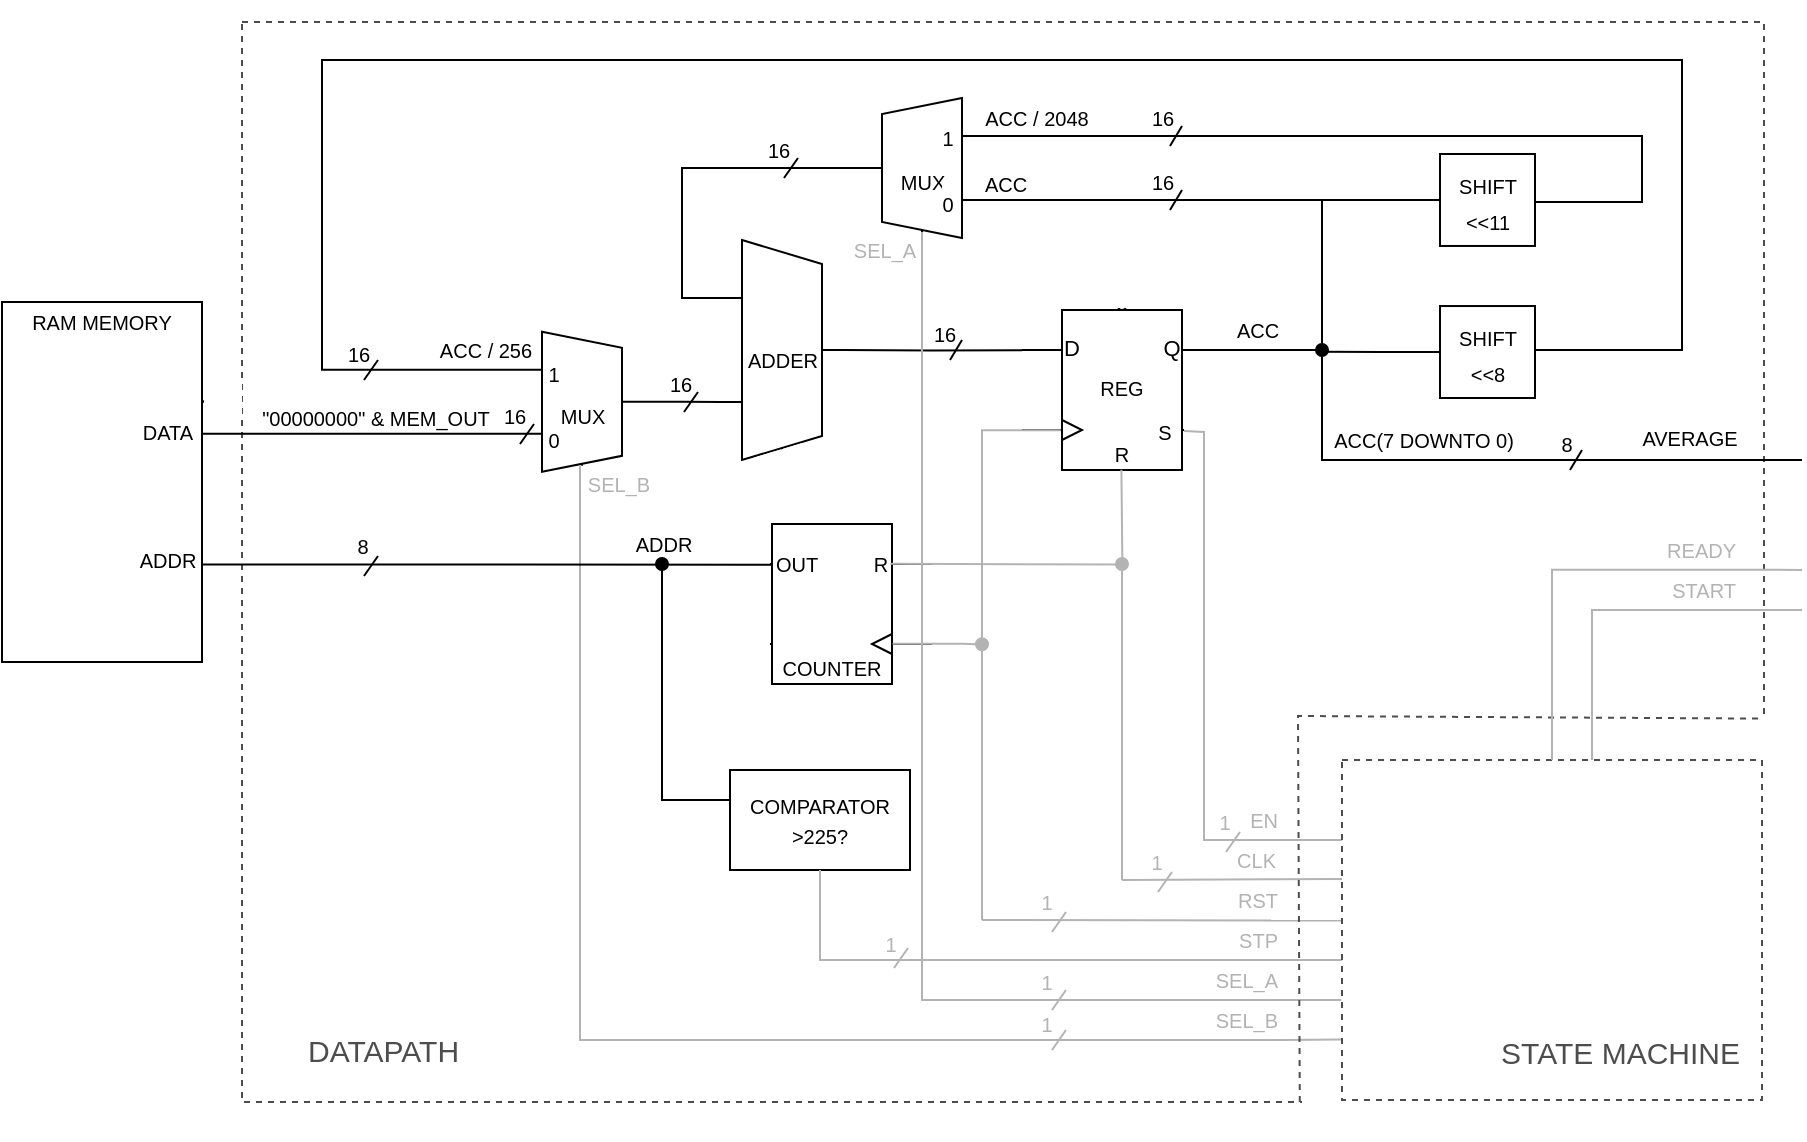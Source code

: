 <mxfile version="13.10.9" type="device"><diagram id="NLfngEtnPyh3Jw7heQSV" name="Page-1"><mxGraphModel dx="2557" dy="967" grid="1" gridSize="10" guides="1" tooltips="1" connect="1" arrows="1" fold="1" page="1" pageScale="1" pageWidth="827" pageHeight="1169" math="0" shadow="0"><root><mxCell id="0"/><mxCell id="1" parent="0"/><mxCell id="E_PQnGPnU9cGUFG53Xdq-123" value="" style="rounded=0;whiteSpace=wrap;html=1;shadow=0;glass=0;labelBackgroundColor=#ffffff;sketch=0;fontSize=15;fontColor=#4D4D4D;strokeColor=none;" parent="1" vertex="1"><mxGeometry x="-120" y="130" width="900" height="569.88" as="geometry"/></mxCell><mxCell id="abf1Kz3NCeuGIvlrsPX4-15" value="" style="rounded=0;whiteSpace=wrap;html=1;fontSize=10;dashed=1;fillColor=none;strokeColor=#4D4D4D;" parent="1" vertex="1"><mxGeometry y="141" width="761" height="540" as="geometry"/></mxCell><mxCell id="E_PQnGPnU9cGUFG53Xdq-285" value="" style="rounded=0;whiteSpace=wrap;html=1;shadow=0;glass=0;sketch=0;fontSize=15;fontColor=#4D4D4D;dashed=1;strokeColor=none;" parent="1" vertex="1"><mxGeometry x="530" y="490" width="240" height="200" as="geometry"/></mxCell><mxCell id="E_PQnGPnU9cGUFG53Xdq-242" value="" style="verticalLabelPosition=bottom;shadow=0;dashed=0;align=center;html=1;verticalAlign=top;shape=mxgraph.electrical.logic_gates.d_type_flip-flop;fillColor=#ffffff;fontSize=10;flipH=1;" parent="1" vertex="1"><mxGeometry x="245" y="392" width="100" height="80" as="geometry"/></mxCell><mxCell id="abf1Kz3NCeuGIvlrsPX4-34" style="edgeStyle=orthogonalEdgeStyle;rounded=0;orthogonalLoop=1;jettySize=auto;html=1;exitX=0;exitY=0.335;exitDx=0;exitDy=0;exitPerimeter=0;entryX=1;entryY=0.5;entryDx=0;entryDy=-5;entryPerimeter=0;endArrow=none;endFill=0;fontSize=10;" parent="1" source="abf1Kz3NCeuGIvlrsPX4-1" target="abf1Kz3NCeuGIvlrsPX4-2" edge="1"><mxGeometry relative="1" as="geometry"/></mxCell><mxCell id="E_PQnGPnU9cGUFG53Xdq-26" style="edgeStyle=orthogonalEdgeStyle;rounded=0;orthogonalLoop=1;jettySize=auto;html=1;exitX=0;exitY=0.5;exitDx=0;exitDy=0;startArrow=none;startFill=0;endArrow=oval;endFill=1;strokeColor=#000000;" parent="1" source="E_PQnGPnU9cGUFG53Xdq-190" edge="1"><mxGeometry relative="1" as="geometry"><mxPoint x="540" y="305" as="targetPoint"/><mxPoint x="590" y="304.92" as="sourcePoint"/><Array as="points"><mxPoint x="579" y="230"/><mxPoint x="540" y="230"/></Array></mxGeometry></mxCell><mxCell id="abf1Kz3NCeuGIvlrsPX4-12" value="" style="group" parent="1" vertex="1" connectable="0"><mxGeometry x="240" y="250" width="60" height="127.915" as="geometry"/></mxCell><mxCell id="abf1Kz3NCeuGIvlrsPX4-2" value="&lt;font style=&quot;font-size: 10px&quot;&gt;ADDER&lt;/font&gt;" style="shadow=0;dashed=0;align=center;html=1;strokeWidth=1;shape=mxgraph.electrical.abstract.mux2;" parent="abf1Kz3NCeuGIvlrsPX4-12" vertex="1"><mxGeometry width="60" height="120" as="geometry"/></mxCell><mxCell id="abf1Kz3NCeuGIvlrsPX4-3" value="" style="rounded=0;whiteSpace=wrap;html=1;strokeColor=none;rotation=343.2;" parent="abf1Kz3NCeuGIvlrsPX4-12" vertex="1"><mxGeometry x="18.46" y="104.69" width="25.27" height="20" as="geometry"/></mxCell><mxCell id="abf1Kz3NCeuGIvlrsPX4-8" value="" style="rounded=0;whiteSpace=wrap;html=1;strokeColor=none;" parent="abf1Kz3NCeuGIvlrsPX4-12" vertex="1"><mxGeometry x="11.46" y="77" width="11" height="10" as="geometry"/></mxCell><mxCell id="abf1Kz3NCeuGIvlrsPX4-9" value="" style="rounded=0;whiteSpace=wrap;html=1;strokeColor=none;fontSize=10;" parent="abf1Kz3NCeuGIvlrsPX4-12" vertex="1"><mxGeometry x="11.46" y="24" width="11" height="10" as="geometry"/></mxCell><mxCell id="abf1Kz3NCeuGIvlrsPX4-14" value="&quot;00000000&quot; &amp;amp; MEM_OUT" style="text;html=1;strokeColor=none;fillColor=none;align=center;verticalAlign=middle;whiteSpace=wrap;rounded=0;fontSize=10;" parent="1" vertex="1"><mxGeometry x="7" y="329" width="120" height="20" as="geometry"/></mxCell><mxCell id="abf1Kz3NCeuGIvlrsPX4-25" value="" style="group" parent="1" vertex="1" connectable="0"><mxGeometry x="-120" y="291" width="115" height="170" as="geometry"/></mxCell><mxCell id="abf1Kz3NCeuGIvlrsPX4-26" value="" style="verticalLabelPosition=bottom;shadow=0;dashed=0;align=center;html=1;verticalAlign=top;shape=mxgraph.electrical.logic_gates.rs_latch;fontSize=10;" parent="abf1Kz3NCeuGIvlrsPX4-25" vertex="1"><mxGeometry x="25" y="-1" width="90" height="163" as="geometry"/></mxCell><mxCell id="abf1Kz3NCeuGIvlrsPX4-27" value="" style="rounded=0;whiteSpace=wrap;html=1;fillColor=#ffffff;fontSize=10;" parent="abf1Kz3NCeuGIvlrsPX4-25" vertex="1"><mxGeometry y="-10" width="100" height="180" as="geometry"/></mxCell><mxCell id="abf1Kz3NCeuGIvlrsPX4-28" value="RAM MEMORY" style="text;html=1;strokeColor=none;fillColor=none;align=center;verticalAlign=middle;whiteSpace=wrap;rounded=0;fontSize=10;" parent="abf1Kz3NCeuGIvlrsPX4-25" vertex="1"><mxGeometry x="10" y="-10" width="80" height="20" as="geometry"/></mxCell><mxCell id="abf1Kz3NCeuGIvlrsPX4-29" value="DATA" style="text;html=1;strokeColor=none;fillColor=none;align=center;verticalAlign=middle;whiteSpace=wrap;rounded=0;fontSize=10;" parent="abf1Kz3NCeuGIvlrsPX4-25" vertex="1"><mxGeometry x="68" y="45" width="30" height="20" as="geometry"/></mxCell><mxCell id="abf1Kz3NCeuGIvlrsPX4-30" value="ADDR" style="text;html=1;strokeColor=none;fillColor=none;align=center;verticalAlign=middle;whiteSpace=wrap;rounded=0;fontSize=10;" parent="abf1Kz3NCeuGIvlrsPX4-25" vertex="1"><mxGeometry x="68" y="109" width="30" height="20" as="geometry"/></mxCell><mxCell id="abf1Kz3NCeuGIvlrsPX4-53" value="" style="group" parent="1" vertex="1" connectable="0"><mxGeometry x="390" y="273" width="101" height="101.92" as="geometry"/></mxCell><mxCell id="abf1Kz3NCeuGIvlrsPX4-1" value="" style="verticalLabelPosition=bottom;shadow=0;dashed=0;align=center;html=1;verticalAlign=top;shape=mxgraph.electrical.logic_gates.d_type_flip-flop_with_clear;" parent="abf1Kz3NCeuGIvlrsPX4-53" vertex="1"><mxGeometry y="2.0" width="100" height="90" as="geometry"/></mxCell><mxCell id="abf1Kz3NCeuGIvlrsPX4-49" value="" style="rounded=0;whiteSpace=wrap;html=1;fontSize=10;strokeColor=none;" parent="abf1Kz3NCeuGIvlrsPX4-53" vertex="1"><mxGeometry x="69" y="58" width="10" height="20" as="geometry"/></mxCell><mxCell id="abf1Kz3NCeuGIvlrsPX4-50" value="" style="rounded=0;whiteSpace=wrap;html=1;fontSize=10;strokeColor=none;" parent="abf1Kz3NCeuGIvlrsPX4-53" vertex="1"><mxGeometry x="81" y="67" width="20" height="11" as="geometry"/></mxCell><mxCell id="E_PQnGPnU9cGUFG53Xdq-23" value="R" style="text;html=1;strokeColor=none;fillColor=none;align=center;verticalAlign=middle;whiteSpace=wrap;rounded=0;fontSize=10;" parent="abf1Kz3NCeuGIvlrsPX4-53" vertex="1"><mxGeometry x="9.5" y="74" width="80" height="20" as="geometry"/></mxCell><mxCell id="E_PQnGPnU9cGUFG53Xdq-24" value="REG" style="text;html=1;strokeColor=none;fillColor=none;align=center;verticalAlign=middle;whiteSpace=wrap;rounded=0;fontSize=10;" parent="abf1Kz3NCeuGIvlrsPX4-53" vertex="1"><mxGeometry x="30" y="40.96" width="40" height="20" as="geometry"/></mxCell><mxCell id="E_PQnGPnU9cGUFG53Xdq-76" value="" style="rounded=0;whiteSpace=wrap;html=1;fontSize=10;strokeColor=none;" parent="abf1Kz3NCeuGIvlrsPX4-53" vertex="1"><mxGeometry x="40.5" width="20" height="11" as="geometry"/></mxCell><mxCell id="E_PQnGPnU9cGUFG53Xdq-110" value="S" style="text;html=1;strokeColor=none;fillColor=none;align=center;verticalAlign=middle;whiteSpace=wrap;rounded=0;fontSize=10;" parent="abf1Kz3NCeuGIvlrsPX4-53" vertex="1"><mxGeometry x="60.5" y="62.5" width="20.5" height="20" as="geometry"/></mxCell><mxCell id="E_PQnGPnU9cGUFG53Xdq-11" style="edgeStyle=orthogonalEdgeStyle;rounded=0;orthogonalLoop=1;jettySize=auto;html=1;exitX=0.194;exitY=0.779;exitDx=0;exitDy=0;exitPerimeter=0;endArrow=none;endFill=0;strokeColor=#B3B3B3;" parent="1" source="abf1Kz3NCeuGIvlrsPX4-1" edge="1"><mxGeometry relative="1" as="geometry"><mxPoint x="370" y="590" as="targetPoint"/><Array as="points"><mxPoint x="370" y="345"/></Array></mxGeometry></mxCell><mxCell id="E_PQnGPnU9cGUFG53Xdq-13" value="" style="endArrow=oval;html=1;endFill=1;rounded=0;strokeColor=#B3B3B3;" parent="1" edge="1"><mxGeometry width="50" height="50" relative="1" as="geometry"><mxPoint x="440" y="570" as="sourcePoint"/><mxPoint x="440" y="412" as="targetPoint"/><Array as="points"/></mxGeometry></mxCell><mxCell id="E_PQnGPnU9cGUFG53Xdq-14" value="ADDR" style="text;html=1;strokeColor=none;fillColor=none;align=center;verticalAlign=middle;whiteSpace=wrap;rounded=0;fontSize=10;" parent="1" vertex="1"><mxGeometry x="191" y="392" width="40" height="20" as="geometry"/></mxCell><mxCell id="E_PQnGPnU9cGUFG53Xdq-15" value="CLK" style="text;html=1;strokeColor=none;fillColor=none;align=right;verticalAlign=middle;whiteSpace=wrap;rounded=0;fontSize=10;fontColor=#B3B3B3;" parent="1" vertex="1"><mxGeometry x="479" y="550" width="40" height="20" as="geometry"/></mxCell><mxCell id="E_PQnGPnU9cGUFG53Xdq-16" value="RST" style="text;html=1;strokeColor=none;fillColor=none;align=right;verticalAlign=middle;whiteSpace=wrap;rounded=0;fontSize=10;fontColor=#B3B3B3;" parent="1" vertex="1"><mxGeometry x="480" y="570" width="40" height="20" as="geometry"/></mxCell><mxCell id="E_PQnGPnU9cGUFG53Xdq-20" style="edgeStyle=orthogonalEdgeStyle;rounded=0;orthogonalLoop=1;jettySize=auto;html=1;exitX=0.5;exitY=0;exitDx=0;exitDy=0;startArrow=none;startFill=0;endArrow=oval;endFill=1;strokeColor=#000000;" parent="1" source="E_PQnGPnU9cGUFG53Xdq-17" edge="1"><mxGeometry relative="1" as="geometry"><mxPoint x="210" y="412" as="targetPoint"/><Array as="points"><mxPoint x="285" y="515"/><mxPoint x="285" y="530"/><mxPoint x="210" y="530"/><mxPoint x="210" y="412"/></Array></mxGeometry></mxCell><mxCell id="E_PQnGPnU9cGUFG53Xdq-17" value="&lt;font style=&quot;font-size: 10px&quot;&gt;COMPARATOR&lt;br&gt;&amp;gt;225?&lt;br&gt;&lt;/font&gt;" style="rounded=0;whiteSpace=wrap;html=1;shadow=0;glass=0;sketch=0;" parent="1" vertex="1"><mxGeometry x="244" y="515" width="90" height="50" as="geometry"/></mxCell><mxCell id="E_PQnGPnU9cGUFG53Xdq-195" style="edgeStyle=orthogonalEdgeStyle;rounded=0;orthogonalLoop=1;jettySize=auto;html=1;exitX=0;exitY=1;exitDx=0;exitDy=0;entryX=0;entryY=0.6;entryDx=0;entryDy=3;entryPerimeter=0;startArrow=none;startFill=0;endArrow=none;endFill=0;strokeColor=#000000;fontSize=15;fontColor=#4D4D4D;" parent="1" source="E_PQnGPnU9cGUFG53Xdq-71" target="E_PQnGPnU9cGUFG53Xdq-193" edge="1"><mxGeometry relative="1" as="geometry"><Array as="points"><mxPoint x="540" y="305"/><mxPoint x="540" y="230"/></Array></mxGeometry></mxCell><mxCell id="E_PQnGPnU9cGUFG53Xdq-71" value="ACC" style="text;html=1;strokeColor=none;fillColor=none;align=center;verticalAlign=middle;whiteSpace=wrap;rounded=0;fontSize=10;" parent="1" vertex="1"><mxGeometry x="488" y="285" width="40" height="20" as="geometry"/></mxCell><mxCell id="E_PQnGPnU9cGUFG53Xdq-73" value="ACC / 2048" style="text;html=1;strokeColor=none;fillColor=none;align=center;verticalAlign=middle;whiteSpace=wrap;rounded=0;fontSize=10;" parent="1" vertex="1"><mxGeometry x="365" y="179" width="65" height="20" as="geometry"/></mxCell><mxCell id="E_PQnGPnU9cGUFG53Xdq-74" value="ACC / 256" style="text;html=1;strokeColor=none;fillColor=none;align=center;verticalAlign=middle;whiteSpace=wrap;rounded=0;fontSize=10;" parent="1" vertex="1"><mxGeometry x="97" y="295.01" width="50" height="20" as="geometry"/></mxCell><mxCell id="E_PQnGPnU9cGUFG53Xdq-81" value="&lt;div style=&quot;text-align: center&quot;&gt;DATAPATH&lt;br&gt;&lt;/div&gt;" style="text;html=1;strokeColor=none;fillColor=none;align=left;verticalAlign=middle;whiteSpace=wrap;rounded=0;fontSize=15;labelBackgroundColor=#ffffff;fontColor=#4D4D4D;" parent="1" vertex="1"><mxGeometry x="31" y="630" width="129" height="50" as="geometry"/></mxCell><mxCell id="E_PQnGPnU9cGUFG53Xdq-99" value="" style="endArrow=none;html=1;fontSize=15;fontColor=#B3B3B3;strokeColor=#B3B3B3;startArrow=none;startFill=0;entryX=0;entryY=0.35;entryDx=0;entryDy=0;entryPerimeter=0;" parent="1" edge="1"><mxGeometry width="50" height="50" relative="1" as="geometry"><mxPoint x="440" y="570" as="sourcePoint"/><mxPoint x="550" y="569.5" as="targetPoint"/></mxGeometry></mxCell><mxCell id="E_PQnGPnU9cGUFG53Xdq-100" value="" style="endArrow=none;html=1;fontSize=15;fontColor=#B3B3B3;strokeColor=#B3B3B3;startArrow=none;startFill=0;entryX=-0.001;entryY=0.472;entryDx=0;entryDy=0;entryPerimeter=0;" parent="1" edge="1"><mxGeometry width="50" height="50" relative="1" as="geometry"><mxPoint x="370" y="590" as="sourcePoint"/><mxPoint x="549.79" y="590.24" as="targetPoint"/></mxGeometry></mxCell><mxCell id="E_PQnGPnU9cGUFG53Xdq-108" value="" style="endArrow=none;html=1;strokeColor=#B3B3B3;fontSize=15;fontColor=#333333;entryX=0;entryY=0.5;entryDx=0;entryDy=0;rounded=0;" parent="1" target="abf1Kz3NCeuGIvlrsPX4-50" edge="1"><mxGeometry width="50" height="50" relative="1" as="geometry"><mxPoint x="550" y="550" as="sourcePoint"/><mxPoint x="620" y="410" as="targetPoint"/><Array as="points"><mxPoint x="481" y="550"/><mxPoint x="481" y="346"/></Array></mxGeometry></mxCell><mxCell id="E_PQnGPnU9cGUFG53Xdq-109" value="EN" style="text;html=1;strokeColor=none;fillColor=none;align=right;verticalAlign=middle;whiteSpace=wrap;rounded=0;fontSize=10;fontColor=#B3B3B3;" parent="1" vertex="1"><mxGeometry x="480" y="530" width="40" height="20" as="geometry"/></mxCell><mxCell id="E_PQnGPnU9cGUFG53Xdq-122" value="AVERAGE" style="text;html=1;strokeColor=none;fillColor=none;align=center;verticalAlign=middle;whiteSpace=wrap;rounded=0;fontSize=10;" parent="1" vertex="1"><mxGeometry x="699" y="339" width="50" height="20" as="geometry"/></mxCell><mxCell id="E_PQnGPnU9cGUFG53Xdq-144" style="edgeStyle=orthogonalEdgeStyle;rounded=0;orthogonalLoop=1;jettySize=auto;html=1;exitX=0.5;exitY=1;exitDx=0;exitDy=0;startArrow=none;startFill=0;endArrow=none;endFill=0;fontSize=15;fontColor=#4D4D4D;strokeColor=#B3B3B3;" parent="1" edge="1"><mxGeometry relative="1" as="geometry"><mxPoint x="289" y="565" as="sourcePoint"/><mxPoint x="549" y="610" as="targetPoint"/><Array as="points"><mxPoint x="289" y="610"/><mxPoint x="550" y="610"/></Array></mxGeometry></mxCell><mxCell id="E_PQnGPnU9cGUFG53Xdq-145" value="STP" style="text;html=1;strokeColor=none;fillColor=none;align=right;verticalAlign=middle;whiteSpace=wrap;rounded=0;fontSize=10;fontColor=#B3B3B3;" parent="1" vertex="1"><mxGeometry x="480" y="590" width="40" height="20" as="geometry"/></mxCell><mxCell id="E_PQnGPnU9cGUFG53Xdq-201" style="edgeStyle=orthogonalEdgeStyle;rounded=0;orthogonalLoop=1;jettySize=auto;html=1;exitX=1;exitY=0.5;exitDx=0;exitDy=0;entryX=0;entryY=0.2;entryDx=0;entryDy=3;entryPerimeter=0;startArrow=none;startFill=0;endArrow=none;endFill=0;strokeColor=#000000;fontSize=15;fontColor=#4D4D4D;" parent="1" source="E_PQnGPnU9cGUFG53Xdq-190" target="E_PQnGPnU9cGUFG53Xdq-193" edge="1"><mxGeometry relative="1" as="geometry"><Array as="points"><mxPoint x="700" y="231"/><mxPoint x="700" y="198"/></Array></mxGeometry></mxCell><mxCell id="E_PQnGPnU9cGUFG53Xdq-190" value="&lt;font style=&quot;font-size: 10px&quot; color=&quot;#000000&quot;&gt;SHIFT&lt;br&gt;&amp;lt;&amp;lt;11&lt;/font&gt;" style="rounded=0;whiteSpace=wrap;html=1;shadow=0;glass=0;labelBackgroundColor=#ffffff;sketch=0;fillColor=none;fontSize=15;fontColor=#4D4D4D;" parent="1" vertex="1"><mxGeometry x="599" y="207" width="47.5" height="45.98" as="geometry"/></mxCell><mxCell id="E_PQnGPnU9cGUFG53Xdq-203" style="edgeStyle=orthogonalEdgeStyle;rounded=0;orthogonalLoop=1;jettySize=auto;html=1;exitX=1;exitY=0.5;exitDx=0;exitDy=0;entryX=0;entryY=0.2;entryDx=0;entryDy=3;entryPerimeter=0;startArrow=none;startFill=0;endArrow=none;endFill=0;strokeColor=#000000;fontSize=15;fontColor=#4D4D4D;" parent="1" source="E_PQnGPnU9cGUFG53Xdq-191" target="E_PQnGPnU9cGUFG53Xdq-192" edge="1"><mxGeometry relative="1" as="geometry"><Array as="points"><mxPoint x="647" y="305"/><mxPoint x="720" y="305"/><mxPoint x="720" y="160"/><mxPoint x="40" y="160"/><mxPoint x="40" y="315"/></Array></mxGeometry></mxCell><mxCell id="E_PQnGPnU9cGUFG53Xdq-204" style="edgeStyle=orthogonalEdgeStyle;rounded=0;orthogonalLoop=1;jettySize=auto;html=1;exitX=0;exitY=0.5;exitDx=0;exitDy=0;startArrow=none;startFill=0;endArrow=none;endFill=0;strokeColor=#000000;fontSize=15;fontColor=#4D4D4D;" parent="1" source="E_PQnGPnU9cGUFG53Xdq-191" edge="1"><mxGeometry relative="1" as="geometry"><mxPoint x="540" y="305.905" as="targetPoint"/></mxGeometry></mxCell><mxCell id="E_PQnGPnU9cGUFG53Xdq-191" value="&lt;span style=&quot;color: rgb(0 , 0 , 0) ; font-size: 10px&quot;&gt;SHIFT&lt;/span&gt;&lt;br style=&quot;color: rgb(0 , 0 , 0) ; font-size: 10px&quot;&gt;&lt;span style=&quot;color: rgb(0 , 0 , 0) ; font-size: 10px&quot;&gt;&amp;lt;&amp;lt;8&lt;/span&gt;" style="rounded=0;whiteSpace=wrap;html=1;shadow=0;glass=0;labelBackgroundColor=#ffffff;sketch=0;fillColor=none;fontSize=15;fontColor=#4D4D4D;" parent="1" vertex="1"><mxGeometry x="599" y="283.02" width="47.5" height="45.98" as="geometry"/></mxCell><mxCell id="E_PQnGPnU9cGUFG53Xdq-196" style="edgeStyle=orthogonalEdgeStyle;rounded=0;orthogonalLoop=1;jettySize=auto;html=1;exitX=1;exitY=0.5;exitDx=0;exitDy=-5;exitPerimeter=0;entryX=0;entryY=0.65;entryDx=0;entryDy=3;entryPerimeter=0;startArrow=none;startFill=0;endArrow=none;endFill=0;strokeColor=#000000;fontSize=15;fontColor=#4D4D4D;" parent="1" source="E_PQnGPnU9cGUFG53Xdq-192" target="abf1Kz3NCeuGIvlrsPX4-2" edge="1"><mxGeometry relative="1" as="geometry"/></mxCell><mxCell id="E_PQnGPnU9cGUFG53Xdq-192" value="&lt;font color=&quot;#000000&quot; style=&quot;font-size: 10px&quot;&gt;MUX&lt;/font&gt;" style="shadow=0;dashed=0;align=center;html=1;strokeWidth=1;shape=mxgraph.electrical.abstract.mux2;glass=0;labelBackgroundColor=#ffffff;sketch=0;fontSize=15;fontColor=#4D4D4D;" parent="1" vertex="1"><mxGeometry x="140" y="295.92" width="60" height="80" as="geometry"/></mxCell><mxCell id="E_PQnGPnU9cGUFG53Xdq-194" style="edgeStyle=orthogonalEdgeStyle;rounded=0;orthogonalLoop=1;jettySize=auto;html=1;exitX=1;exitY=0.5;exitDx=0;exitDy=-5;exitPerimeter=0;entryX=0;entryY=0.217;entryDx=0;entryDy=3;entryPerimeter=0;startArrow=none;startFill=0;endArrow=none;endFill=0;strokeColor=#000000;fontSize=15;fontColor=#4D4D4D;" parent="1" source="E_PQnGPnU9cGUFG53Xdq-193" target="abf1Kz3NCeuGIvlrsPX4-2" edge="1"><mxGeometry relative="1" as="geometry"/></mxCell><mxCell id="E_PQnGPnU9cGUFG53Xdq-193" value="&lt;font color=&quot;#000000&quot; style=&quot;font-size: 10px&quot;&gt;MUX&lt;/font&gt;" style="shadow=0;dashed=0;align=center;html=1;strokeWidth=1;shape=mxgraph.electrical.abstract.mux2;glass=0;labelBackgroundColor=#ffffff;sketch=0;fontSize=15;fontColor=#4D4D4D;flipH=1;" parent="1" vertex="1"><mxGeometry x="310" y="179.0" width="60" height="80" as="geometry"/></mxCell><mxCell id="E_PQnGPnU9cGUFG53Xdq-197" style="edgeStyle=orthogonalEdgeStyle;rounded=0;orthogonalLoop=1;jettySize=auto;html=1;exitX=1;exitY=0.25;exitDx=0;exitDy=0;exitPerimeter=0;entryX=0;entryY=0.6;entryDx=0;entryDy=3;entryPerimeter=0;startArrow=none;startFill=0;endArrow=none;endFill=0;strokeColor=#000000;fontSize=15;fontColor=#4D4D4D;" parent="1" source="abf1Kz3NCeuGIvlrsPX4-26" target="E_PQnGPnU9cGUFG53Xdq-192" edge="1"><mxGeometry relative="1" as="geometry"><Array as="points"><mxPoint x="-20" y="331"/><mxPoint x="-20" y="347"/></Array></mxGeometry></mxCell><mxCell id="E_PQnGPnU9cGUFG53Xdq-198" value="" style="rounded=0;whiteSpace=wrap;html=1;shadow=0;glass=0;labelBackgroundColor=#ffffff;sketch=0;fontSize=15;fontColor=#4D4D4D;strokeColor=none;" parent="1" vertex="1"><mxGeometry x="-19" y="320" width="19" height="20" as="geometry"/></mxCell><mxCell id="E_PQnGPnU9cGUFG53Xdq-205" value="&lt;font style=&quot;font-size: 10px&quot; color=&quot;#000000&quot;&gt;1&lt;/font&gt;" style="rounded=0;whiteSpace=wrap;html=1;shadow=0;glass=0;labelBackgroundColor=#ffffff;sketch=0;fontSize=15;fontColor=#4D4D4D;strokeColor=none;" parent="1" vertex="1"><mxGeometry x="151" y="310" width="10" height="10" as="geometry"/></mxCell><mxCell id="E_PQnGPnU9cGUFG53Xdq-206" value="&lt;font style=&quot;font-size: 10px&quot; color=&quot;#000000&quot;&gt;0&lt;/font&gt;" style="rounded=0;whiteSpace=wrap;html=1;shadow=0;glass=0;labelBackgroundColor=#ffffff;sketch=0;fontSize=15;fontColor=#4D4D4D;strokeColor=none;" parent="1" vertex="1"><mxGeometry x="151" y="343" width="10" height="10" as="geometry"/></mxCell><mxCell id="E_PQnGPnU9cGUFG53Xdq-207" value="&lt;font style=&quot;font-size: 10px&quot; color=&quot;#000000&quot;&gt;1&lt;/font&gt;" style="rounded=0;whiteSpace=wrap;html=1;shadow=0;glass=0;labelBackgroundColor=#ffffff;sketch=0;fontSize=15;fontColor=#4D4D4D;strokeColor=none;" parent="1" vertex="1"><mxGeometry x="348" y="192" width="10" height="10" as="geometry"/></mxCell><mxCell id="E_PQnGPnU9cGUFG53Xdq-208" value="&lt;font style=&quot;font-size: 10px&quot; color=&quot;#000000&quot;&gt;0&lt;/font&gt;" style="rounded=0;whiteSpace=wrap;html=1;shadow=0;glass=0;labelBackgroundColor=#ffffff;sketch=0;fontSize=15;fontColor=#4D4D4D;strokeColor=none;" parent="1" vertex="1"><mxGeometry x="348" y="225" width="10" height="10" as="geometry"/></mxCell><mxCell id="E_PQnGPnU9cGUFG53Xdq-209" value="&lt;font style=&quot;font-size: 10px&quot;&gt;SEL_B&lt;/font&gt;" style="rounded=0;whiteSpace=wrap;html=1;shadow=0;glass=0;labelBackgroundColor=#ffffff;sketch=0;fontSize=15;strokeColor=none;fontColor=#B3B3B3;" parent="1" vertex="1"><mxGeometry x="169" y="362.84" width="39" height="14.08" as="geometry"/></mxCell><mxCell id="E_PQnGPnU9cGUFG53Xdq-210" value="&lt;font style=&quot;font-size: 10px&quot;&gt;SEL_A&lt;/font&gt;" style="rounded=0;whiteSpace=wrap;html=1;shadow=0;glass=0;labelBackgroundColor=#ffffff;sketch=0;fontSize=15;strokeColor=none;fontColor=#B3B3B3;" parent="1" vertex="1"><mxGeometry x="302" y="246.0" width="39" height="14.08" as="geometry"/></mxCell><mxCell id="E_PQnGPnU9cGUFG53Xdq-211" value="ACC" style="text;html=1;strokeColor=none;fillColor=none;align=center;verticalAlign=middle;whiteSpace=wrap;rounded=0;fontSize=10;" parent="1" vertex="1"><mxGeometry x="362" y="212" width="40" height="20" as="geometry"/></mxCell><mxCell id="E_PQnGPnU9cGUFG53Xdq-215" style="edgeStyle=orthogonalEdgeStyle;rounded=0;orthogonalLoop=1;jettySize=auto;html=1;exitX=0;exitY=0;exitDx=0;exitDy=0;startArrow=none;startFill=0;endArrow=none;endFill=0;fontSize=15;fontColor=#4D4D4D;strokeColor=#B3B3B3;entryX=-0.002;entryY=0.822;entryDx=0;entryDy=0;entryPerimeter=0;" parent="1" edge="1"><mxGeometry relative="1" as="geometry"><mxPoint x="549.58" y="649.74" as="targetPoint"/><mxPoint x="169" y="362.84" as="sourcePoint"/><Array as="points"><mxPoint x="169" y="650"/><mxPoint x="520" y="650"/></Array></mxGeometry></mxCell><mxCell id="E_PQnGPnU9cGUFG53Xdq-217" value="" style="endArrow=none;html=1;fontSize=15;fontColor=#B3B3B3;rounded=0;edgeStyle=orthogonalEdgeStyle;" parent="1" edge="1"><mxGeometry width="50" height="50" relative="1" as="geometry"><mxPoint x="540" y="300" as="sourcePoint"/><mxPoint x="780" y="360" as="targetPoint"/><Array as="points"><mxPoint x="540" y="360"/></Array></mxGeometry></mxCell><mxCell id="E_PQnGPnU9cGUFG53Xdq-218" value="" style="endArrow=none;html=1;strokeColor=#000000;fontSize=15;fontColor=#B3B3B3;" parent="1" edge="1"><mxGeometry width="50" height="50" relative="1" as="geometry"><mxPoint x="354" y="310" as="sourcePoint"/><mxPoint x="360" y="300" as="targetPoint"/></mxGeometry></mxCell><mxCell id="E_PQnGPnU9cGUFG53Xdq-219" value="" style="endArrow=none;html=1;strokeColor=#000000;fontSize=15;fontColor=#B3B3B3;" parent="1" edge="1"><mxGeometry width="50" height="50" relative="1" as="geometry"><mxPoint x="271" y="219" as="sourcePoint"/><mxPoint x="278" y="209" as="targetPoint"/></mxGeometry></mxCell><mxCell id="E_PQnGPnU9cGUFG53Xdq-220" value="" style="endArrow=none;html=1;strokeColor=#000000;fontSize=15;fontColor=#B3B3B3;" parent="1" edge="1"><mxGeometry width="50" height="50" relative="1" as="geometry"><mxPoint x="221" y="336" as="sourcePoint"/><mxPoint x="228" y="326" as="targetPoint"/></mxGeometry></mxCell><mxCell id="E_PQnGPnU9cGUFG53Xdq-222" value="" style="endArrow=none;html=1;strokeColor=#000000;fontSize=15;fontColor=#B3B3B3;" parent="1" edge="1"><mxGeometry width="50" height="50" relative="1" as="geometry"><mxPoint x="61" y="418" as="sourcePoint"/><mxPoint x="68" y="408" as="targetPoint"/></mxGeometry></mxCell><mxCell id="E_PQnGPnU9cGUFG53Xdq-223" value="" style="endArrow=none;html=1;strokeColor=#000000;fontSize=15;fontColor=#B3B3B3;" parent="1" edge="1"><mxGeometry width="50" height="50" relative="1" as="geometry"><mxPoint x="464" y="235" as="sourcePoint"/><mxPoint x="470" y="225" as="targetPoint"/></mxGeometry></mxCell><mxCell id="E_PQnGPnU9cGUFG53Xdq-224" value="" style="endArrow=none;html=1;strokeColor=#000000;fontSize=15;fontColor=#B3B3B3;" parent="1" edge="1"><mxGeometry width="50" height="50" relative="1" as="geometry"><mxPoint x="464" y="203" as="sourcePoint"/><mxPoint x="470" y="193" as="targetPoint"/></mxGeometry></mxCell><mxCell id="E_PQnGPnU9cGUFG53Xdq-225" value="" style="endArrow=none;html=1;strokeColor=#000000;fontSize=15;fontColor=#B3B3B3;" parent="1" edge="1"><mxGeometry width="50" height="50" relative="1" as="geometry"><mxPoint x="664" y="365" as="sourcePoint"/><mxPoint x="670" y="355" as="targetPoint"/></mxGeometry></mxCell><mxCell id="E_PQnGPnU9cGUFG53Xdq-226" value="" style="endArrow=none;html=1;strokeColor=#000000;fontSize=15;fontColor=#B3B3B3;" parent="1" edge="1"><mxGeometry width="50" height="50" relative="1" as="geometry"><mxPoint x="61" y="320" as="sourcePoint"/><mxPoint x="68" y="310" as="targetPoint"/></mxGeometry></mxCell><mxCell id="E_PQnGPnU9cGUFG53Xdq-228" value="" style="endArrow=none;html=1;fontSize=15;fontColor=#B3B3B3;strokeColor=#B3B3B3;" parent="1" edge="1"><mxGeometry width="50" height="50" relative="1" as="geometry"><mxPoint x="326" y="614" as="sourcePoint"/><mxPoint x="333" y="604" as="targetPoint"/></mxGeometry></mxCell><mxCell id="E_PQnGPnU9cGUFG53Xdq-230" value="" style="endArrow=none;html=1;fontSize=15;fontColor=#B3B3B3;strokeColor=#B3B3B3;" parent="1" edge="1"><mxGeometry width="50" height="50" relative="1" as="geometry"><mxPoint x="405" y="596" as="sourcePoint"/><mxPoint x="412" y="586" as="targetPoint"/></mxGeometry></mxCell><mxCell id="E_PQnGPnU9cGUFG53Xdq-231" value="" style="endArrow=none;html=1;fontSize=15;fontColor=#B3B3B3;strokeColor=#B3B3B3;" parent="1" edge="1"><mxGeometry width="50" height="50" relative="1" as="geometry"><mxPoint x="458" y="576" as="sourcePoint"/><mxPoint x="465" y="566" as="targetPoint"/></mxGeometry></mxCell><mxCell id="E_PQnGPnU9cGUFG53Xdq-232" value="" style="endArrow=none;html=1;fontSize=15;fontColor=#B3B3B3;strokeColor=#B3B3B3;" parent="1" edge="1"><mxGeometry width="50" height="50" relative="1" as="geometry"><mxPoint x="492" y="556" as="sourcePoint"/><mxPoint x="499" y="546" as="targetPoint"/></mxGeometry></mxCell><mxCell id="E_PQnGPnU9cGUFG53Xdq-233" style="edgeStyle=orthogonalEdgeStyle;rounded=0;orthogonalLoop=1;jettySize=auto;html=1;exitX=0;exitY=0;exitDx=0;exitDy=0;startArrow=none;startFill=0;endArrow=none;endFill=0;fontSize=15;fontColor=#4D4D4D;strokeColor=#B3B3B3;entryX=-0.002;entryY=0.705;entryDx=0;entryDy=0;entryPerimeter=0;" parent="1" edge="1"><mxGeometry relative="1" as="geometry"><mxPoint x="549.58" y="629.85" as="targetPoint"/><mxPoint x="340" y="246.0" as="sourcePoint"/><Array as="points"><mxPoint x="340" y="630"/><mxPoint x="550" y="630"/></Array></mxGeometry></mxCell><mxCell id="E_PQnGPnU9cGUFG53Xdq-234" value="SEL_A" style="text;html=1;strokeColor=none;fillColor=none;align=right;verticalAlign=middle;whiteSpace=wrap;rounded=0;fontSize=10;fontColor=#B3B3B3;" parent="1" vertex="1"><mxGeometry x="480" y="610" width="40" height="20" as="geometry"/></mxCell><mxCell id="E_PQnGPnU9cGUFG53Xdq-235" value="SEL_B" style="text;html=1;strokeColor=none;fillColor=none;align=right;verticalAlign=middle;whiteSpace=wrap;rounded=0;fontSize=10;fontColor=#B3B3B3;" parent="1" vertex="1"><mxGeometry x="480" y="630" width="40" height="20" as="geometry"/></mxCell><mxCell id="E_PQnGPnU9cGUFG53Xdq-237" value="" style="endArrow=none;dashed=1;html=1;fontSize=15;fontColor=#B3B3B3;entryX=1;entryY=0.645;entryDx=0;entryDy=0;entryPerimeter=0;exitX=0.695;exitY=1;exitDx=0;exitDy=0;exitPerimeter=0;strokeColor=#4D4D4D;rounded=0;" parent="1" source="abf1Kz3NCeuGIvlrsPX4-15" target="abf1Kz3NCeuGIvlrsPX4-15" edge="1"><mxGeometry width="50" height="50" relative="1" as="geometry"><mxPoint x="600" y="610" as="sourcePoint"/><mxPoint x="650" y="560" as="targetPoint"/><Array as="points"><mxPoint x="528" y="488"/></Array></mxGeometry></mxCell><mxCell id="E_PQnGPnU9cGUFG53Xdq-238" value="" style="endArrow=none;html=1;fontSize=15;fontColor=#B3B3B3;strokeColor=#B3B3B3;" parent="1" edge="1"><mxGeometry width="50" height="50" relative="1" as="geometry"><mxPoint x="405" y="635" as="sourcePoint"/><mxPoint x="412" y="625" as="targetPoint"/></mxGeometry></mxCell><mxCell id="E_PQnGPnU9cGUFG53Xdq-239" value="" style="endArrow=none;html=1;fontSize=15;fontColor=#B3B3B3;strokeColor=#B3B3B3;" parent="1" edge="1"><mxGeometry width="50" height="50" relative="1" as="geometry"><mxPoint x="405" y="655" as="sourcePoint"/><mxPoint x="412" y="645" as="targetPoint"/></mxGeometry></mxCell><mxCell id="E_PQnGPnU9cGUFG53Xdq-240" value="" style="group" parent="1" vertex="1" connectable="0"><mxGeometry x="244" y="392" width="101" height="82" as="geometry"/></mxCell><mxCell id="abf1Kz3NCeuGIvlrsPX4-40" value="" style="rounded=0;whiteSpace=wrap;html=1;fontSize=10;strokeColor=none;" parent="E_PQnGPnU9cGUFG53Xdq-240" vertex="1"><mxGeometry y="57" width="20" height="10" as="geometry"/></mxCell><mxCell id="abf1Kz3NCeuGIvlrsPX4-37" value="" style="rounded=0;whiteSpace=wrap;html=1;fontSize=10;strokeColor=none;" parent="E_PQnGPnU9cGUFG53Xdq-240" vertex="1"><mxGeometry x="22" y="5" width="20" height="70" as="geometry"/></mxCell><mxCell id="abf1Kz3NCeuGIvlrsPX4-44" value="OUT" style="rounded=0;whiteSpace=wrap;html=1;fontSize=10;strokeColor=none;" parent="E_PQnGPnU9cGUFG53Xdq-240" vertex="1"><mxGeometry x="28.5" y="10" width="9" height="20" as="geometry"/></mxCell><mxCell id="abf1Kz3NCeuGIvlrsPX4-42" value="R" style="rounded=0;whiteSpace=wrap;html=1;fontSize=10;strokeColor=none;" parent="E_PQnGPnU9cGUFG53Xdq-240" vertex="1"><mxGeometry x="71" y="10" width="9" height="20" as="geometry"/></mxCell><mxCell id="E_PQnGPnU9cGUFG53Xdq-7" value="COUNTER" style="text;html=1;strokeColor=none;fillColor=none;align=center;verticalAlign=middle;whiteSpace=wrap;rounded=0;fontSize=10;" parent="E_PQnGPnU9cGUFG53Xdq-240" vertex="1"><mxGeometry x="11" y="62" width="80" height="20" as="geometry"/></mxCell><mxCell id="E_PQnGPnU9cGUFG53Xdq-241" value="" style="rounded=0;whiteSpace=wrap;html=1;shadow=0;glass=0;sketch=0;fontSize=15;fontColor=#B3B3B3;strokeColor=none;" parent="1" vertex="1"><mxGeometry x="240" y="401" width="24" height="60" as="geometry"/></mxCell><mxCell id="E_PQnGPnU9cGUFG53Xdq-243" style="edgeStyle=orthogonalEdgeStyle;rounded=0;orthogonalLoop=1;jettySize=auto;html=1;exitX=0.197;exitY=0.749;exitDx=0;exitDy=0;exitPerimeter=0;endArrow=oval;endFill=1;strokeColor=#B3B3B3;" parent="1" edge="1"><mxGeometry relative="1" as="geometry"><mxPoint x="370" y="452.143" as="targetPoint"/><mxPoint x="325.3" y="451.92" as="sourcePoint"/><Array as="points"><mxPoint x="360" y="452"/><mxPoint x="360" y="452"/></Array></mxGeometry></mxCell><mxCell id="E_PQnGPnU9cGUFG53Xdq-244" style="edgeStyle=orthogonalEdgeStyle;rounded=0;orthogonalLoop=1;jettySize=auto;html=1;entryX=0.497;entryY=0.998;entryDx=0;entryDy=0;entryPerimeter=0;endArrow=none;endFill=0;strokeColor=#B3B3B3;exitX=0.208;exitY=0.248;exitDx=0;exitDy=0;exitPerimeter=0;" parent="1" edge="1"><mxGeometry relative="1" as="geometry"><mxPoint x="324.2" y="411.84" as="sourcePoint"/><mxPoint x="439.7" y="364.82" as="targetPoint"/></mxGeometry></mxCell><mxCell id="E_PQnGPnU9cGUFG53Xdq-245" style="edgeStyle=orthogonalEdgeStyle;rounded=0;orthogonalLoop=1;jettySize=auto;html=1;exitX=1;exitY=0.75;exitDx=0;exitDy=0;exitPerimeter=0;entryX=0.803;entryY=0.255;entryDx=0;entryDy=0;entryPerimeter=0;endArrow=none;endFill=0;" parent="1" source="abf1Kz3NCeuGIvlrsPX4-26" edge="1"><mxGeometry relative="1" as="geometry"><mxPoint x="15" y="412.25" as="sourcePoint"/><mxPoint x="264.7" y="412.4" as="targetPoint"/><Array as="points"/></mxGeometry></mxCell><mxCell id="E_PQnGPnU9cGUFG53Xdq-247" value="16" style="text;html=1;strokeColor=none;align=center;verticalAlign=middle;whiteSpace=wrap;rounded=0;shadow=0;glass=0;labelBackgroundColor=#ffffff;sketch=0;fontSize=10;" parent="1" vertex="1"><mxGeometry x="54" y="302" width="9" height="10" as="geometry"/></mxCell><mxCell id="E_PQnGPnU9cGUFG53Xdq-248" value="16" style="text;html=1;strokeColor=none;align=center;verticalAlign=middle;whiteSpace=wrap;rounded=0;shadow=0;glass=0;labelBackgroundColor=#ffffff;sketch=0;fontSize=10;" parent="1" vertex="1"><mxGeometry x="215" y="316.96" width="9" height="10" as="geometry"/></mxCell><mxCell id="E_PQnGPnU9cGUFG53Xdq-249" value="16" style="text;html=1;strokeColor=none;align=center;verticalAlign=middle;whiteSpace=wrap;rounded=0;shadow=0;glass=0;labelBackgroundColor=#ffffff;sketch=0;fontSize=10;" parent="1" vertex="1"><mxGeometry x="347" y="292" width="9" height="10" as="geometry"/></mxCell><mxCell id="E_PQnGPnU9cGUFG53Xdq-250" value="16" style="text;html=1;strokeColor=none;align=center;verticalAlign=middle;whiteSpace=wrap;rounded=0;shadow=0;glass=0;labelBackgroundColor=#ffffff;sketch=0;fontSize=10;" parent="1" vertex="1"><mxGeometry x="456" y="216" width="9" height="10" as="geometry"/></mxCell><mxCell id="E_PQnGPnU9cGUFG53Xdq-251" value="16" style="text;html=1;strokeColor=none;align=center;verticalAlign=middle;whiteSpace=wrap;rounded=0;shadow=0;glass=0;labelBackgroundColor=#ffffff;sketch=0;fontSize=10;" parent="1" vertex="1"><mxGeometry x="456" y="184" width="9" height="10" as="geometry"/></mxCell><mxCell id="E_PQnGPnU9cGUFG53Xdq-253" value="16" style="text;html=1;strokeColor=none;align=center;verticalAlign=middle;whiteSpace=wrap;rounded=0;shadow=0;glass=0;labelBackgroundColor=#ffffff;sketch=0;fontSize=10;" parent="1" vertex="1"><mxGeometry x="264" y="200" width="9" height="10" as="geometry"/></mxCell><mxCell id="E_PQnGPnU9cGUFG53Xdq-254" value="8" style="text;html=1;strokeColor=none;align=center;verticalAlign=middle;whiteSpace=wrap;rounded=0;shadow=0;glass=0;labelBackgroundColor=#ffffff;sketch=0;fontSize=10;" parent="1" vertex="1"><mxGeometry x="658" y="347" width="9" height="10" as="geometry"/></mxCell><mxCell id="E_PQnGPnU9cGUFG53Xdq-255" value="&lt;font color=&quot;#b3b3b3&quot;&gt;1&lt;/font&gt;" style="text;html=1;strokeColor=none;align=center;verticalAlign=middle;whiteSpace=wrap;rounded=0;shadow=0;glass=0;labelBackgroundColor=#ffffff;sketch=0;fontSize=10;" parent="1" vertex="1"><mxGeometry x="320" y="597" width="9" height="10" as="geometry"/></mxCell><mxCell id="E_PQnGPnU9cGUFG53Xdq-256" value="&lt;font color=&quot;#b3b3b3&quot;&gt;1&lt;/font&gt;" style="text;html=1;strokeColor=none;align=center;verticalAlign=middle;whiteSpace=wrap;rounded=0;shadow=0;glass=0;labelBackgroundColor=#ffffff;sketch=0;fontSize=10;" parent="1" vertex="1"><mxGeometry x="398" y="576" width="9" height="10" as="geometry"/></mxCell><mxCell id="E_PQnGPnU9cGUFG53Xdq-257" value="&lt;font color=&quot;#b3b3b3&quot;&gt;1&lt;/font&gt;" style="text;html=1;strokeColor=none;align=center;verticalAlign=middle;whiteSpace=wrap;rounded=0;shadow=0;glass=0;labelBackgroundColor=#ffffff;sketch=0;fontSize=10;" parent="1" vertex="1"><mxGeometry x="398" y="616" width="9" height="10" as="geometry"/></mxCell><mxCell id="E_PQnGPnU9cGUFG53Xdq-258" value="&lt;font color=&quot;#b3b3b3&quot;&gt;1&lt;/font&gt;" style="text;html=1;strokeColor=none;align=center;verticalAlign=middle;whiteSpace=wrap;rounded=0;shadow=0;glass=0;labelBackgroundColor=#ffffff;sketch=0;fontSize=10;" parent="1" vertex="1"><mxGeometry x="398" y="637" width="9" height="10" as="geometry"/></mxCell><mxCell id="E_PQnGPnU9cGUFG53Xdq-259" value="&lt;font color=&quot;#b3b3b3&quot;&gt;1&lt;/font&gt;" style="text;html=1;strokeColor=none;align=center;verticalAlign=middle;whiteSpace=wrap;rounded=0;shadow=0;glass=0;labelBackgroundColor=#ffffff;sketch=0;fontSize=10;" parent="1" vertex="1"><mxGeometry x="453" y="556" width="9" height="10" as="geometry"/></mxCell><mxCell id="E_PQnGPnU9cGUFG53Xdq-260" value="&lt;font color=&quot;#b3b3b3&quot;&gt;1&lt;/font&gt;" style="text;html=1;strokeColor=none;align=center;verticalAlign=middle;whiteSpace=wrap;rounded=0;shadow=0;glass=0;labelBackgroundColor=#ffffff;sketch=0;fontSize=10;" parent="1" vertex="1"><mxGeometry x="487" y="536" width="9" height="10" as="geometry"/></mxCell><mxCell id="E_PQnGPnU9cGUFG53Xdq-261" value="8" style="text;html=1;strokeColor=none;align=center;verticalAlign=middle;whiteSpace=wrap;rounded=0;shadow=0;glass=0;labelBackgroundColor=#ffffff;sketch=0;fontSize=10;" parent="1" vertex="1"><mxGeometry x="56" y="398" width="9" height="10" as="geometry"/></mxCell><mxCell id="E_PQnGPnU9cGUFG53Xdq-263" value="ACC(7 DOWNTO 0)" style="text;html=1;strokeColor=none;fillColor=none;align=center;verticalAlign=middle;whiteSpace=wrap;rounded=0;fontSize=10;" parent="1" vertex="1"><mxGeometry x="541" y="340" width="100" height="20" as="geometry"/></mxCell><mxCell id="E_PQnGPnU9cGUFG53Xdq-278" value="" style="endArrow=none;html=1;strokeColor=#000000;fontSize=15;fontColor=#B3B3B3;" parent="1" edge="1"><mxGeometry width="50" height="50" relative="1" as="geometry"><mxPoint x="139.0" y="352" as="sourcePoint"/><mxPoint x="146" y="342" as="targetPoint"/></mxGeometry></mxCell><mxCell id="E_PQnGPnU9cGUFG53Xdq-279" value="16" style="text;html=1;strokeColor=none;align=center;verticalAlign=middle;whiteSpace=wrap;rounded=0;shadow=0;glass=0;labelBackgroundColor=#ffffff;sketch=0;fontSize=10;" parent="1" vertex="1"><mxGeometry x="131.5" y="333" width="9" height="10" as="geometry"/></mxCell><mxCell id="E_PQnGPnU9cGUFG53Xdq-284" value="" style="rounded=0;whiteSpace=wrap;html=1;shadow=0;glass=0;sketch=0;fontSize=15;fontColor=#4D4D4D;strokeColor=#4D4D4D;dashed=1;" parent="1" vertex="1"><mxGeometry x="550" y="510" width="210" height="170" as="geometry"/></mxCell><mxCell id="E_PQnGPnU9cGUFG53Xdq-286" value="STATE MACHINE" style="text;html=1;strokeColor=none;fillColor=none;align=right;verticalAlign=middle;whiteSpace=wrap;rounded=0;fontSize=15;fontColor=#4D4D4D;" parent="1" vertex="1"><mxGeometry x="588" y="631" width="163" height="50" as="geometry"/></mxCell><mxCell id="E_PQnGPnU9cGUFG53Xdq-288" value="" style="endArrow=none;html=1;fontSize=10;fontColor=#000000;entryX=1;entryY=0.5;entryDx=0;entryDy=0;edgeStyle=orthogonalEdgeStyle;rounded=0;strokeColor=#B3B3B3;" parent="1" source="E_PQnGPnU9cGUFG53Xdq-284" target="E_PQnGPnU9cGUFG53Xdq-123" edge="1"><mxGeometry width="50" height="50" relative="1" as="geometry"><mxPoint x="680" y="470" as="sourcePoint"/><mxPoint x="730" y="420" as="targetPoint"/><Array as="points"><mxPoint x="655" y="415"/></Array></mxGeometry></mxCell><mxCell id="E_PQnGPnU9cGUFG53Xdq-289" value="" style="endArrow=none;html=1;fontSize=10;fontColor=#000000;edgeStyle=orthogonalEdgeStyle;rounded=0;strokeColor=#B3B3B3;" parent="1" edge="1"><mxGeometry width="50" height="50" relative="1" as="geometry"><mxPoint x="675" y="510" as="sourcePoint"/><mxPoint x="780" y="435" as="targetPoint"/><Array as="points"><mxPoint x="675" y="435"/></Array></mxGeometry></mxCell><mxCell id="E_PQnGPnU9cGUFG53Xdq-290" value="READY" style="text;html=1;strokeColor=none;fillColor=none;align=right;verticalAlign=middle;whiteSpace=wrap;rounded=0;fontSize=10;fontColor=#B3B3B3;" parent="1" vertex="1"><mxGeometry x="709" y="395" width="40" height="20" as="geometry"/></mxCell><mxCell id="E_PQnGPnU9cGUFG53Xdq-291" value="START" style="text;html=1;strokeColor=none;fillColor=none;align=right;verticalAlign=middle;whiteSpace=wrap;rounded=0;fontSize=10;fontColor=#B3B3B3;" parent="1" vertex="1"><mxGeometry x="709" y="415" width="40" height="20" as="geometry"/></mxCell></root></mxGraphModel></diagram></mxfile>